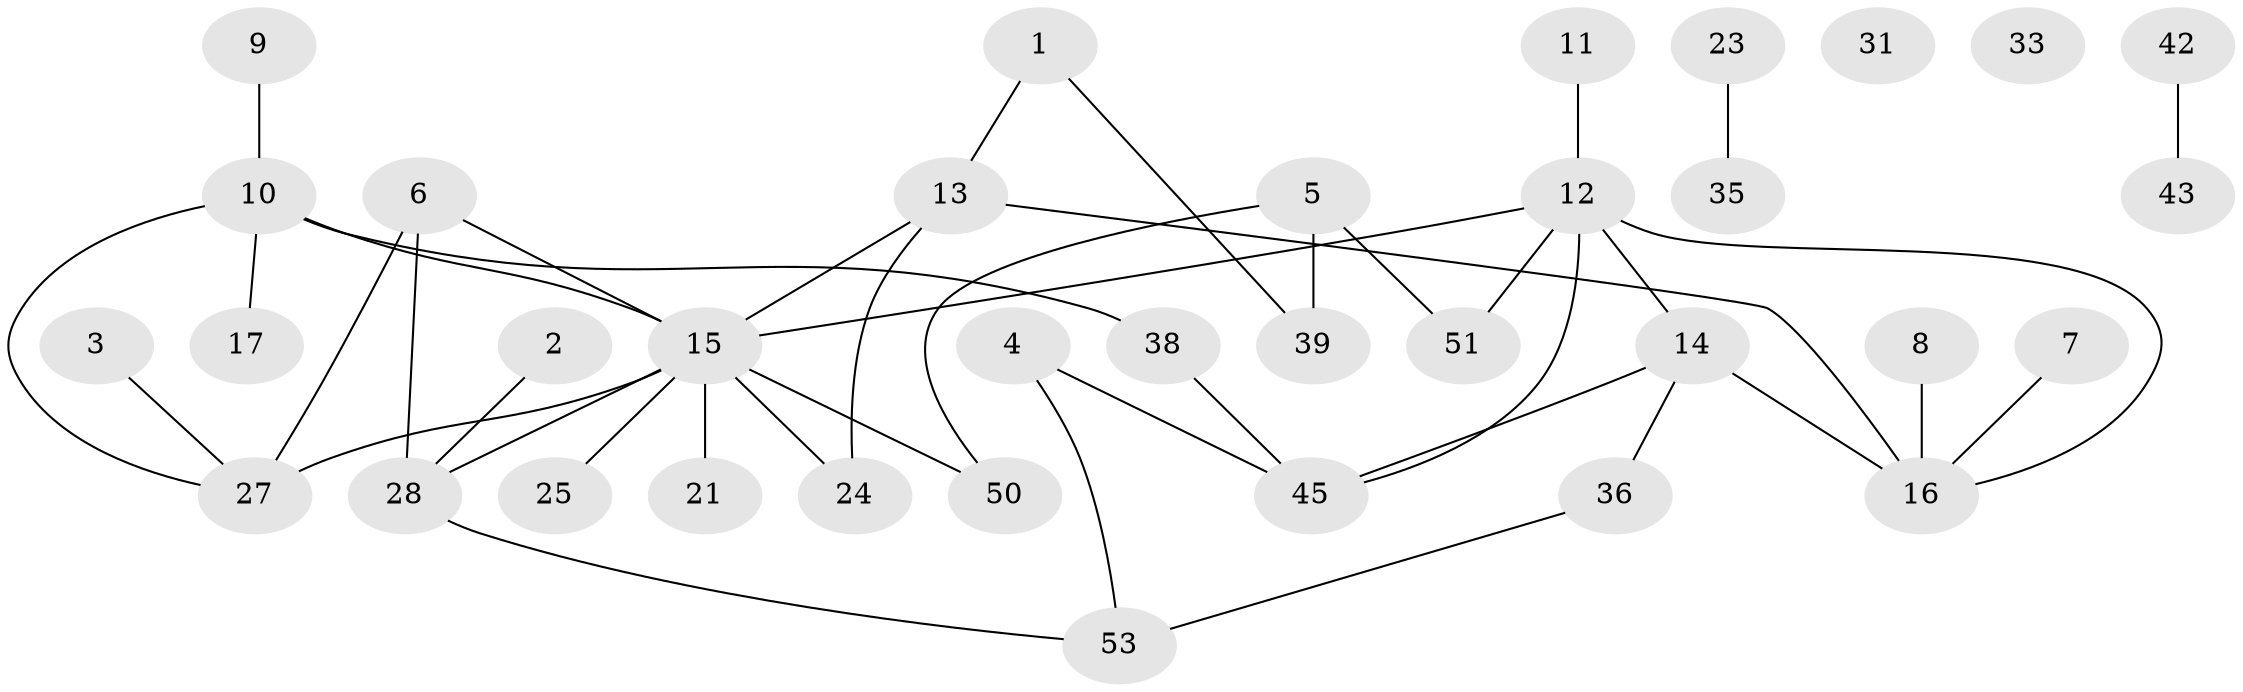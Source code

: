 // original degree distribution, {2: 0.288135593220339, 1: 0.288135593220339, 3: 0.22033898305084745, 6: 0.03389830508474576, 7: 0.01694915254237288, 4: 0.1016949152542373, 5: 0.01694915254237288, 0: 0.03389830508474576}
// Generated by graph-tools (version 1.1) at 2025/16/03/04/25 18:16:33]
// undirected, 35 vertices, 42 edges
graph export_dot {
graph [start="1"]
  node [color=gray90,style=filled];
  1;
  2 [super="+56"];
  3 [super="+54"];
  4;
  5 [super="+22"];
  6 [super="+32"];
  7;
  8;
  9 [super="+40"];
  10 [super="+19"];
  11;
  12 [super="+30"];
  13 [super="+20+44+57"];
  14 [super="+26"];
  15 [super="+48+18"];
  16 [super="+34+29"];
  17;
  21 [super="+52"];
  23;
  24;
  25;
  27 [super="+41"];
  28;
  31;
  33;
  35;
  36;
  38;
  39;
  42 [super="+46"];
  43;
  45;
  50 [super="+58"];
  51;
  53;
  1 -- 13;
  1 -- 39;
  2 -- 28;
  3 -- 27;
  4 -- 45;
  4 -- 53;
  5 -- 50;
  5 -- 51;
  5 -- 39;
  6 -- 27 [weight=2];
  6 -- 28;
  6 -- 15;
  7 -- 16;
  8 -- 16;
  9 -- 10;
  10 -- 27;
  10 -- 38;
  10 -- 17;
  10 -- 15;
  11 -- 12;
  12 -- 51;
  12 -- 16;
  12 -- 45;
  12 -- 14;
  12 -- 15;
  13 -- 24;
  13 -- 15;
  13 -- 16;
  14 -- 16;
  14 -- 36;
  14 -- 45;
  15 -- 50;
  15 -- 21 [weight=2];
  15 -- 24;
  15 -- 25;
  15 -- 28;
  15 -- 27;
  23 -- 35;
  28 -- 53;
  36 -- 53;
  38 -- 45;
  42 -- 43;
}
